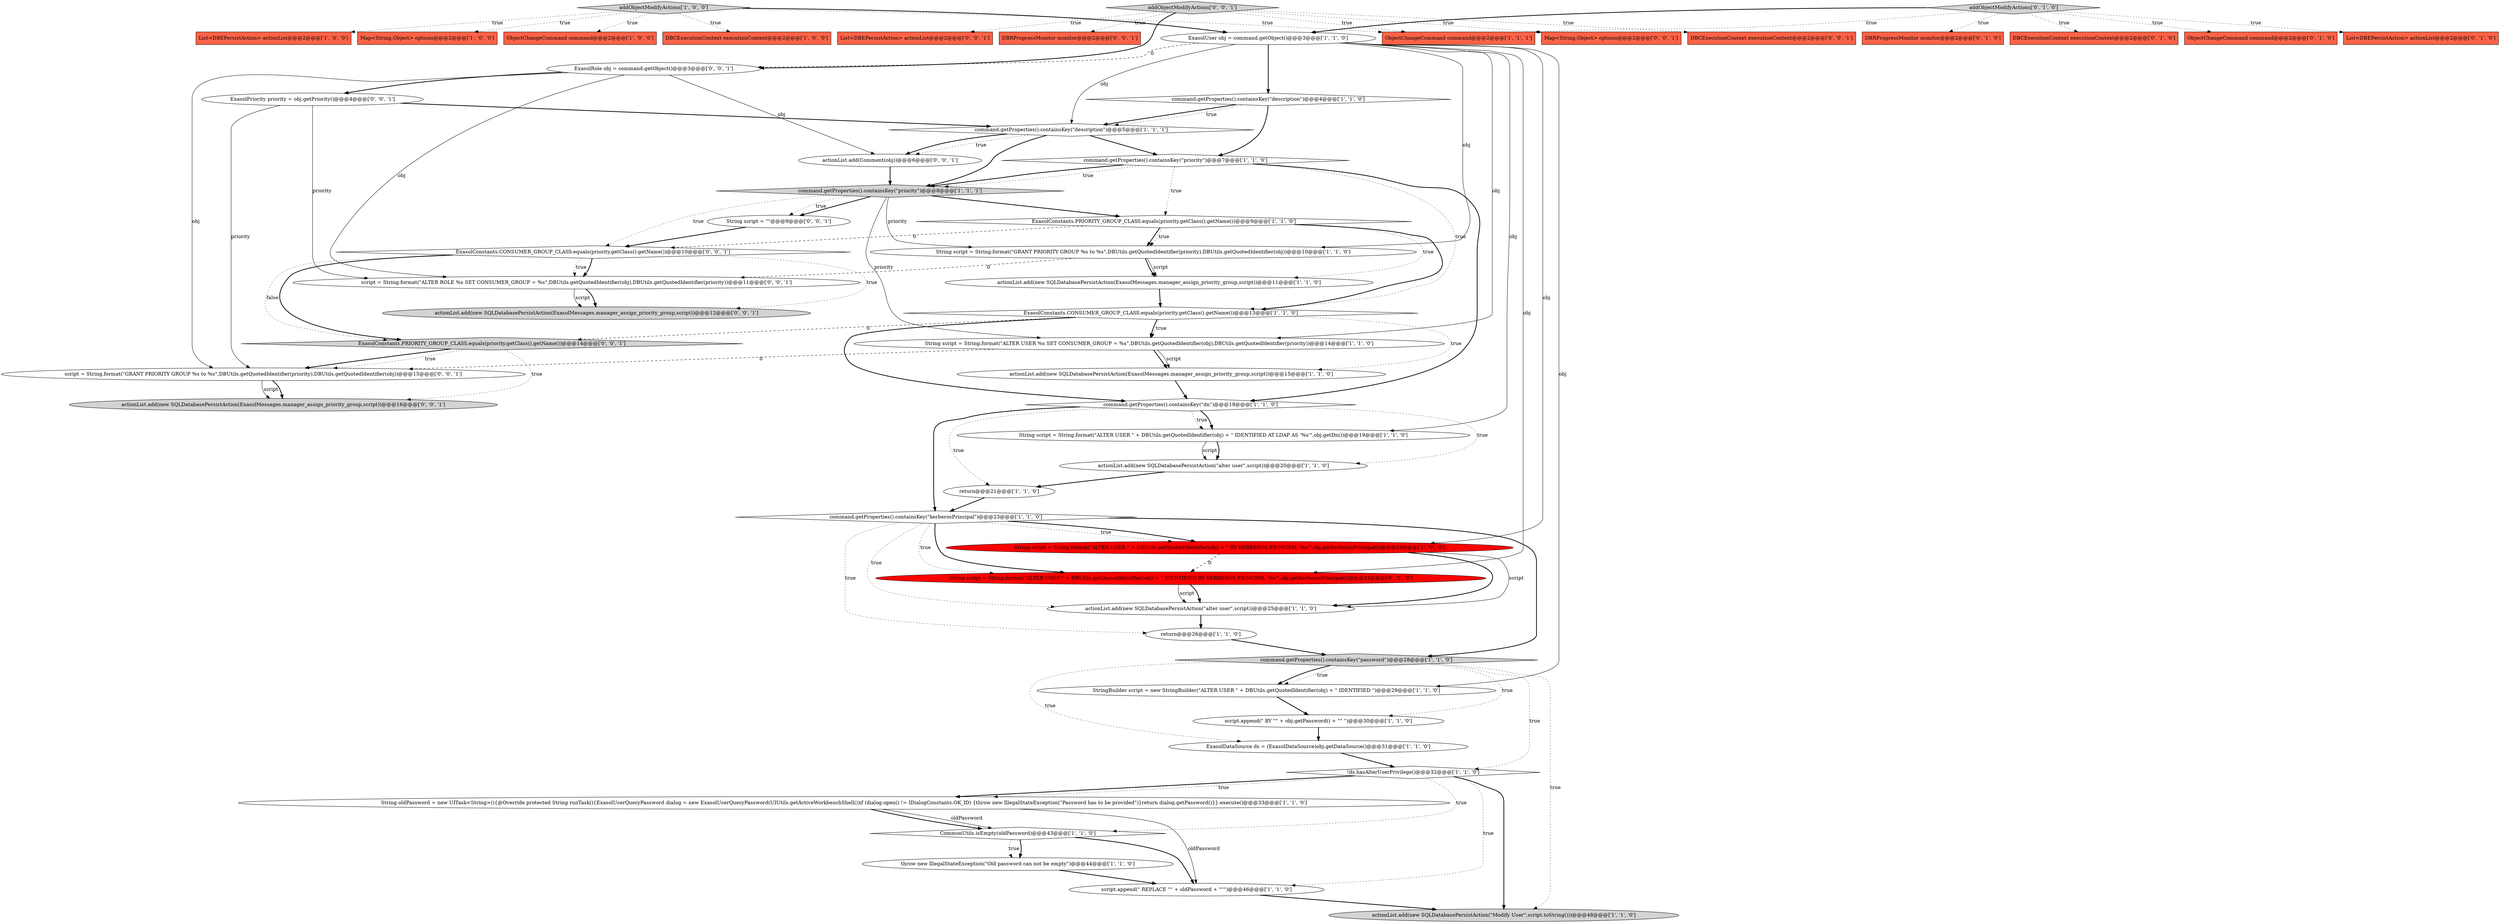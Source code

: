 digraph {
37 [style = filled, label = "addObjectModifyActions['0', '1', '0']", fillcolor = lightgray, shape = diamond image = "AAA0AAABBB2BBB"];
55 [style = filled, label = "ExasolConstants.PRIORITY_GROUP_CLASS.equals(priority.getClass().getName())@@@14@@@['0', '0', '1']", fillcolor = lightgray, shape = diamond image = "AAA0AAABBB3BBB"];
31 [style = filled, label = "ObjectChangeCommand command@@@2@@@['1', '1', '1']", fillcolor = tomato, shape = box image = "AAA0AAABBB1BBB"];
22 [style = filled, label = "ObjectChangeCommand command@@@2@@@['1', '0', '0']", fillcolor = tomato, shape = box image = "AAA0AAABBB1BBB"];
35 [style = filled, label = "DBRProgressMonitor monitor@@@2@@@['0', '1', '0']", fillcolor = tomato, shape = box image = "AAA0AAABBB2BBB"];
46 [style = filled, label = "Map<String,Object> options@@@2@@@['0', '0', '1']", fillcolor = tomato, shape = box image = "AAA0AAABBB3BBB"];
48 [style = filled, label = "actionList.add(new SQLDatabasePersistAction(ExasolMessages.manager_assign_priority_group,script))@@@16@@@['0', '0', '1']", fillcolor = lightgray, shape = ellipse image = "AAA0AAABBB3BBB"];
0 [style = filled, label = "DBCExecutionContext executionContext@@@2@@@['1', '0', '0']", fillcolor = tomato, shape = box image = "AAA0AAABBB1BBB"];
12 [style = filled, label = "command.getProperties().containsKey(\"priority\")@@@8@@@['1', '1', '1']", fillcolor = lightgray, shape = diamond image = "AAA0AAABBB1BBB"];
6 [style = filled, label = "String oldPassword = new UITask<String>(){@Override protected String runTask(){ExasolUserQueryPassword dialog = new ExasolUserQueryPassword(UIUtils.getActiveWorkbenchShell())if (dialog.open() != IDialogConstants.OK_ID) {throw new IllegalStateException(\"Password has to be provided\")}return dialog.getPassword()}}.execute()@@@33@@@['1', '1', '0']", fillcolor = white, shape = ellipse image = "AAA0AAABBB1BBB"];
23 [style = filled, label = "ExasolConstants.CONSUMER_GROUP_CLASS.equals(priority.getClass().getName())@@@13@@@['1', '1', '0']", fillcolor = white, shape = diamond image = "AAA0AAABBB1BBB"];
34 [style = filled, label = "!ds.hasAlterUserPrivilege()@@@32@@@['1', '1', '0']", fillcolor = white, shape = diamond image = "AAA0AAABBB1BBB"];
10 [style = filled, label = "script.append(\" REPLACE \"\" + oldPassword + \"\"\")@@@46@@@['1', '1', '0']", fillcolor = white, shape = ellipse image = "AAA0AAABBB1BBB"];
1 [style = filled, label = "List<DBEPersistAction> actionList@@@2@@@['1', '0', '0']", fillcolor = tomato, shape = box image = "AAA0AAABBB1BBB"];
26 [style = filled, label = "actionList.add(new SQLDatabasePersistAction(\"Modify User\",script.toString()))@@@48@@@['1', '1', '0']", fillcolor = lightgray, shape = ellipse image = "AAA0AAABBB1BBB"];
17 [style = filled, label = "return@@@21@@@['1', '1', '0']", fillcolor = white, shape = ellipse image = "AAA0AAABBB1BBB"];
16 [style = filled, label = "Map<String,Object> options@@@2@@@['1', '0', '0']", fillcolor = tomato, shape = box image = "AAA0AAABBB1BBB"];
21 [style = filled, label = "actionList.add(new SQLDatabasePersistAction(\"alter user\",script))@@@25@@@['1', '1', '0']", fillcolor = white, shape = ellipse image = "AAA0AAABBB1BBB"];
53 [style = filled, label = "String script = \"\"@@@9@@@['0', '0', '1']", fillcolor = white, shape = ellipse image = "AAA0AAABBB3BBB"];
33 [style = filled, label = "String script = String.format(\"ALTER USER \" + DBUtils.getQuotedIdentifier(obj) + \" IDENTIFIED AT LDAP AS '%s'\",obj.getDn())@@@19@@@['1', '1', '0']", fillcolor = white, shape = ellipse image = "AAA0AAABBB1BBB"];
54 [style = filled, label = "ExasolConstants.CONSUMER_GROUP_CLASS.equals(priority.getClass().getName())@@@10@@@['0', '0', '1']", fillcolor = white, shape = diamond image = "AAA0AAABBB3BBB"];
14 [style = filled, label = "String script = String.format(\"ALTER USER %s SET CONSUMER_GROUP = %s\",DBUtils.getQuotedIdentifier(obj),DBUtils.getQuotedIdentifier(priority))@@@14@@@['1', '1', '0']", fillcolor = white, shape = ellipse image = "AAA0AAABBB1BBB"];
2 [style = filled, label = "command.getProperties().containsKey(\"kerberosPrincipal\")@@@23@@@['1', '1', '0']", fillcolor = white, shape = diamond image = "AAA0AAABBB1BBB"];
27 [style = filled, label = "command.getProperties().containsKey(\"description\")@@@4@@@['1', '1', '0']", fillcolor = white, shape = diamond image = "AAA0AAABBB1BBB"];
42 [style = filled, label = "script = String.format(\"ALTER ROLE %s SET CONSUMER_GROUP = %s\",DBUtils.getQuotedIdentifier(obj),DBUtils.getQuotedIdentifier(priority))@@@11@@@['0', '0', '1']", fillcolor = white, shape = ellipse image = "AAA0AAABBB3BBB"];
36 [style = filled, label = "DBCExecutionContext executionContext@@@2@@@['0', '1', '0']", fillcolor = tomato, shape = box image = "AAA0AAABBB2BBB"];
4 [style = filled, label = "throw new IllegalStateException(\"Old password can not be empty\")@@@44@@@['1', '1', '0']", fillcolor = white, shape = ellipse image = "AAA0AAABBB1BBB"];
15 [style = filled, label = "StringBuilder script = new StringBuilder(\"ALTER USER \" + DBUtils.getQuotedIdentifier(obj) + \" IDENTIFIED \")@@@29@@@['1', '1', '0']", fillcolor = white, shape = ellipse image = "AAA0AAABBB1BBB"];
18 [style = filled, label = "String script = String.format(\"ALTER USER \" + DBUtils.getQuotedIdentifier(obj) + \" BY KERBEROS PRINCIPAL '%s'\",obj.getKerberosPrincipal())@@@24@@@['1', '0', '0']", fillcolor = red, shape = ellipse image = "AAA1AAABBB1BBB"];
28 [style = filled, label = "actionList.add(new SQLDatabasePersistAction(\"alter user\",script))@@@20@@@['1', '1', '0']", fillcolor = white, shape = ellipse image = "AAA0AAABBB1BBB"];
45 [style = filled, label = "ExasolPriority priority = obj.getPriority()@@@4@@@['0', '0', '1']", fillcolor = white, shape = ellipse image = "AAA0AAABBB3BBB"];
20 [style = filled, label = "String script = String.format(\"GRANT PRIORITY GROUP %s to %s\",DBUtils.getQuotedIdentifier(priority),DBUtils.getQuotedIdentifier(obj))@@@10@@@['1', '1', '0']", fillcolor = white, shape = ellipse image = "AAA0AAABBB1BBB"];
7 [style = filled, label = "CommonUtils.isEmpty(oldPassword)@@@43@@@['1', '1', '0']", fillcolor = white, shape = diamond image = "AAA0AAABBB1BBB"];
44 [style = filled, label = "ExasolRole obj = command.getObject()@@@3@@@['0', '0', '1']", fillcolor = white, shape = ellipse image = "AAA0AAABBB3BBB"];
50 [style = filled, label = "actionList.add(new SQLDatabasePersistAction(ExasolMessages.manager_assign_priority_group,script))@@@12@@@['0', '0', '1']", fillcolor = lightgray, shape = ellipse image = "AAA0AAABBB3BBB"];
25 [style = filled, label = "actionList.add(new SQLDatabasePersistAction(ExasolMessages.manager_assign_priority_group,script))@@@15@@@['1', '1', '0']", fillcolor = white, shape = ellipse image = "AAA0AAABBB1BBB"];
51 [style = filled, label = "List<DBEPersistAction> actionList@@@2@@@['0', '0', '1']", fillcolor = tomato, shape = box image = "AAA0AAABBB3BBB"];
8 [style = filled, label = "command.getProperties().containsKey(\"dn\")@@@18@@@['1', '1', '0']", fillcolor = white, shape = diamond image = "AAA0AAABBB1BBB"];
11 [style = filled, label = "ExasolUser obj = command.getObject()@@@3@@@['1', '1', '0']", fillcolor = white, shape = ellipse image = "AAA0AAABBB1BBB"];
30 [style = filled, label = "command.getProperties().containsKey(\"description\")@@@5@@@['1', '1', '1']", fillcolor = white, shape = diamond image = "AAA0AAABBB1BBB"];
5 [style = filled, label = "command.getProperties().containsKey(\"priority\")@@@7@@@['1', '1', '0']", fillcolor = white, shape = diamond image = "AAA0AAABBB1BBB"];
38 [style = filled, label = "ObjectChangeCommand command@@@2@@@['0', '1', '0']", fillcolor = tomato, shape = box image = "AAA0AAABBB2BBB"];
19 [style = filled, label = "addObjectModifyActions['1', '0', '0']", fillcolor = lightgray, shape = diamond image = "AAA0AAABBB1BBB"];
3 [style = filled, label = "ExasolDataSource ds = (ExasolDataSource)obj.getDataSource()@@@31@@@['1', '1', '0']", fillcolor = white, shape = ellipse image = "AAA0AAABBB1BBB"];
9 [style = filled, label = "script.append(\" BY \"\" + obj.getPassword() + \"\" \")@@@30@@@['1', '1', '0']", fillcolor = white, shape = ellipse image = "AAA0AAABBB1BBB"];
29 [style = filled, label = "return@@@26@@@['1', '1', '0']", fillcolor = white, shape = ellipse image = "AAA0AAABBB1BBB"];
24 [style = filled, label = "ExasolConstants.PRIORITY_GROUP_CLASS.equals(priority.getClass().getName())@@@9@@@['1', '1', '0']", fillcolor = white, shape = diamond image = "AAA0AAABBB1BBB"];
43 [style = filled, label = "script = String.format(\"GRANT PRIORITY GROUP %s to %s\",DBUtils.getQuotedIdentifier(priority),DBUtils.getQuotedIdentifier(obj))@@@15@@@['0', '0', '1']", fillcolor = white, shape = ellipse image = "AAA0AAABBB3BBB"];
47 [style = filled, label = "DBCExecutionContext executionContext@@@2@@@['0', '0', '1']", fillcolor = tomato, shape = box image = "AAA0AAABBB3BBB"];
32 [style = filled, label = "command.getProperties().containsKey(\"password\")@@@28@@@['1', '1', '0']", fillcolor = lightgray, shape = diamond image = "AAA0AAABBB1BBB"];
49 [style = filled, label = "DBRProgressMonitor monitor@@@2@@@['0', '0', '1']", fillcolor = tomato, shape = box image = "AAA0AAABBB3BBB"];
52 [style = filled, label = "addObjectModifyActions['0', '0', '1']", fillcolor = lightgray, shape = diamond image = "AAA0AAABBB3BBB"];
13 [style = filled, label = "actionList.add(new SQLDatabasePersistAction(ExasolMessages.manager_assign_priority_group,script))@@@11@@@['1', '1', '0']", fillcolor = white, shape = ellipse image = "AAA0AAABBB1BBB"];
41 [style = filled, label = "actionList.add(Comment(obj))@@@6@@@['0', '0', '1']", fillcolor = white, shape = ellipse image = "AAA0AAABBB3BBB"];
40 [style = filled, label = "List<DBEPersistAction> actionList@@@2@@@['0', '1', '0']", fillcolor = tomato, shape = box image = "AAA0AAABBB2BBB"];
39 [style = filled, label = "String script = String.format(\"ALTER USER \" + DBUtils.getQuotedIdentifier(obj) + \" IDENTIFIED BY KERBEROS PRINCIPAL '%s'\",obj.getKerberosPrincipal())@@@24@@@['0', '1', '0']", fillcolor = red, shape = ellipse image = "AAA1AAABBB2BBB"];
54->55 [style = bold, label=""];
8->28 [style = dotted, label="true"];
12->53 [style = bold, label=""];
52->44 [style = bold, label=""];
14->25 [style = bold, label=""];
37->11 [style = bold, label=""];
11->15 [style = solid, label="obj"];
5->23 [style = dotted, label="true"];
19->11 [style = bold, label=""];
52->51 [style = dotted, label="true"];
5->12 [style = dotted, label="true"];
53->54 [style = bold, label=""];
2->18 [style = dotted, label="true"];
45->30 [style = bold, label=""];
11->39 [style = solid, label="obj"];
3->34 [style = bold, label=""];
37->31 [style = dotted, label="true"];
18->39 [style = dashed, label="0"];
5->24 [style = dotted, label="true"];
37->38 [style = dotted, label="true"];
12->20 [style = solid, label="priority"];
2->39 [style = dotted, label="true"];
34->26 [style = bold, label=""];
44->43 [style = solid, label="obj"];
45->42 [style = solid, label="priority"];
11->20 [style = solid, label="obj"];
52->46 [style = dotted, label="true"];
12->54 [style = dotted, label="true"];
32->3 [style = dotted, label="true"];
12->53 [style = dotted, label="true"];
37->36 [style = dotted, label="true"];
55->43 [style = dotted, label="true"];
2->32 [style = bold, label=""];
27->5 [style = bold, label=""];
55->48 [style = dotted, label="true"];
32->15 [style = dotted, label="true"];
30->41 [style = dotted, label="true"];
30->41 [style = bold, label=""];
2->29 [style = dotted, label="true"];
44->41 [style = solid, label="obj"];
54->55 [style = dotted, label="false"];
33->28 [style = bold, label=""];
27->30 [style = bold, label=""];
8->17 [style = dotted, label="true"];
2->18 [style = bold, label=""];
52->31 [style = dotted, label="true"];
10->26 [style = bold, label=""];
2->21 [style = dotted, label="true"];
34->7 [style = dotted, label="true"];
23->8 [style = bold, label=""];
43->48 [style = solid, label="script"];
23->14 [style = bold, label=""];
24->20 [style = bold, label=""];
2->39 [style = bold, label=""];
23->14 [style = dotted, label="true"];
21->29 [style = bold, label=""];
17->2 [style = bold, label=""];
8->33 [style = dotted, label="true"];
15->9 [style = bold, label=""];
19->0 [style = dotted, label="true"];
29->32 [style = bold, label=""];
19->22 [style = dotted, label="true"];
6->7 [style = bold, label=""];
44->45 [style = bold, label=""];
24->13 [style = dotted, label="true"];
4->10 [style = bold, label=""];
8->33 [style = bold, label=""];
6->10 [style = solid, label="oldPassword"];
19->1 [style = dotted, label="true"];
20->13 [style = bold, label=""];
32->34 [style = dotted, label="true"];
34->10 [style = dotted, label="true"];
11->44 [style = dashed, label="0"];
33->28 [style = solid, label="script"];
7->4 [style = bold, label=""];
12->24 [style = bold, label=""];
44->42 [style = solid, label="obj"];
11->18 [style = solid, label="obj"];
54->42 [style = bold, label=""];
37->35 [style = dotted, label="true"];
39->21 [style = bold, label=""];
30->12 [style = bold, label=""];
54->50 [style = dotted, label="true"];
11->33 [style = solid, label="obj"];
20->42 [style = dashed, label="0"];
8->2 [style = bold, label=""];
30->5 [style = bold, label=""];
54->42 [style = dotted, label="true"];
24->20 [style = dotted, label="true"];
28->17 [style = bold, label=""];
9->3 [style = bold, label=""];
55->43 [style = bold, label=""];
14->25 [style = solid, label="script"];
18->21 [style = solid, label="script"];
41->12 [style = bold, label=""];
18->21 [style = bold, label=""];
52->47 [style = dotted, label="true"];
23->25 [style = dotted, label="true"];
19->31 [style = dotted, label="true"];
11->14 [style = solid, label="obj"];
12->14 [style = solid, label="priority"];
24->23 [style = bold, label=""];
5->8 [style = bold, label=""];
11->30 [style = solid, label="obj"];
42->50 [style = bold, label=""];
52->49 [style = dotted, label="true"];
7->10 [style = bold, label=""];
32->9 [style = dotted, label="true"];
43->48 [style = bold, label=""];
20->13 [style = solid, label="script"];
39->21 [style = solid, label="script"];
27->30 [style = dotted, label="true"];
14->43 [style = dashed, label="0"];
23->55 [style = dashed, label="0"];
24->54 [style = dashed, label="0"];
5->12 [style = bold, label=""];
34->6 [style = bold, label=""];
7->4 [style = dotted, label="true"];
6->7 [style = solid, label="oldPassword"];
32->15 [style = bold, label=""];
13->23 [style = bold, label=""];
19->16 [style = dotted, label="true"];
42->50 [style = solid, label="script"];
34->6 [style = dotted, label="true"];
25->8 [style = bold, label=""];
32->26 [style = dotted, label="true"];
45->43 [style = solid, label="priority"];
37->40 [style = dotted, label="true"];
11->27 [style = bold, label=""];
}
